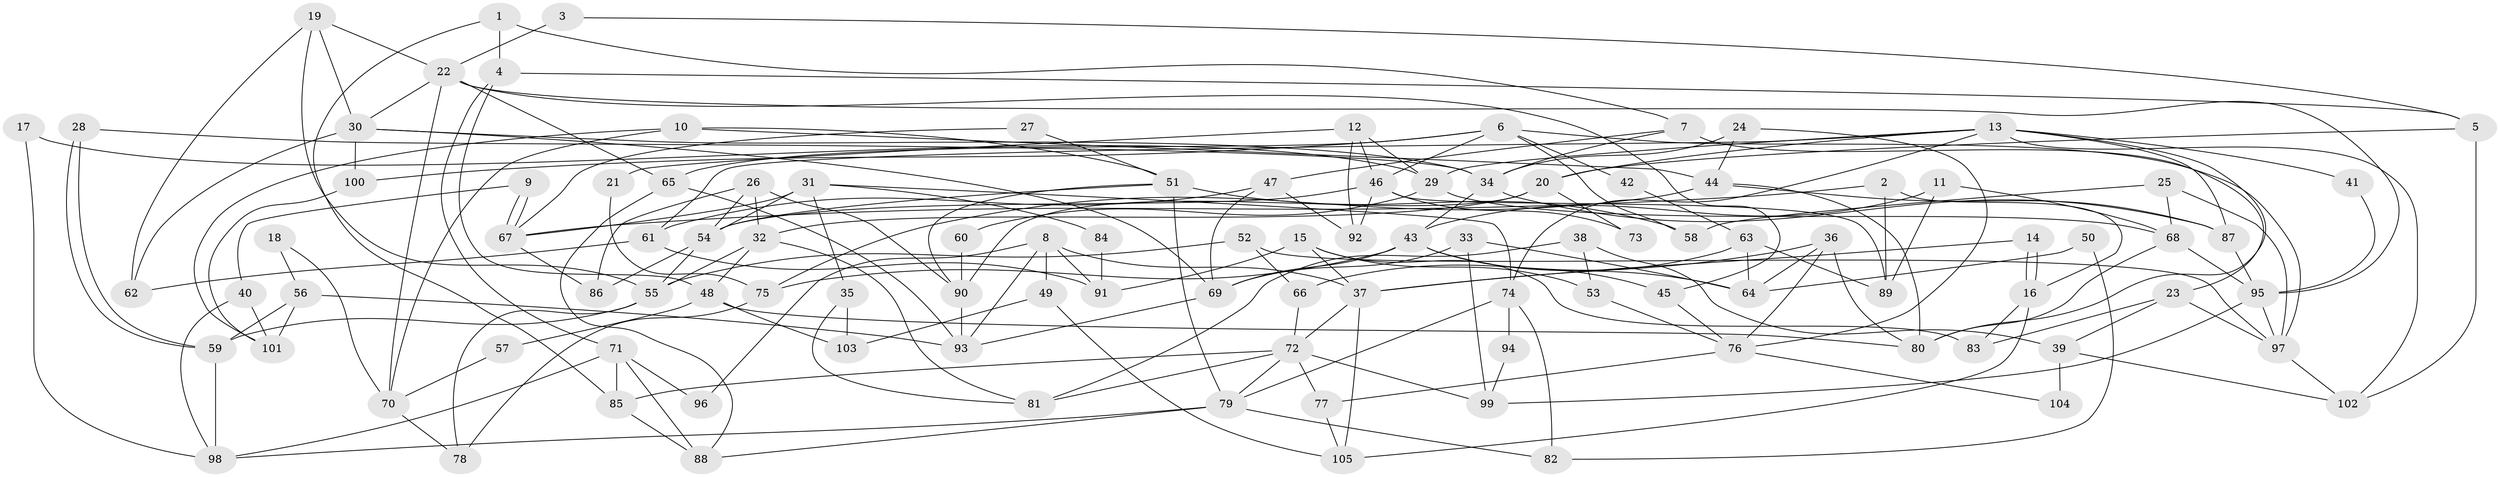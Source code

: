 // Generated by graph-tools (version 1.1) at 2025/02/03/09/25 03:02:03]
// undirected, 105 vertices, 210 edges
graph export_dot {
graph [start="1"]
  node [color=gray90,style=filled];
  1;
  2;
  3;
  4;
  5;
  6;
  7;
  8;
  9;
  10;
  11;
  12;
  13;
  14;
  15;
  16;
  17;
  18;
  19;
  20;
  21;
  22;
  23;
  24;
  25;
  26;
  27;
  28;
  29;
  30;
  31;
  32;
  33;
  34;
  35;
  36;
  37;
  38;
  39;
  40;
  41;
  42;
  43;
  44;
  45;
  46;
  47;
  48;
  49;
  50;
  51;
  52;
  53;
  54;
  55;
  56;
  57;
  58;
  59;
  60;
  61;
  62;
  63;
  64;
  65;
  66;
  67;
  68;
  69;
  70;
  71;
  72;
  73;
  74;
  75;
  76;
  77;
  78;
  79;
  80;
  81;
  82;
  83;
  84;
  85;
  86;
  87;
  88;
  89;
  90;
  91;
  92;
  93;
  94;
  95;
  96;
  97;
  98;
  99;
  100;
  101;
  102;
  103;
  104;
  105;
  1 -- 4;
  1 -- 7;
  1 -- 85;
  2 -- 67;
  2 -- 16;
  2 -- 89;
  3 -- 22;
  3 -- 5;
  4 -- 48;
  4 -- 71;
  4 -- 5;
  5 -- 102;
  5 -- 20;
  6 -- 58;
  6 -- 65;
  6 -- 42;
  6 -- 46;
  6 -- 97;
  6 -- 100;
  7 -- 47;
  7 -- 34;
  7 -- 23;
  8 -- 37;
  8 -- 93;
  8 -- 49;
  8 -- 91;
  8 -- 96;
  9 -- 67;
  9 -- 67;
  9 -- 40;
  10 -- 51;
  10 -- 44;
  10 -- 70;
  10 -- 101;
  11 -- 89;
  11 -- 43;
  11 -- 68;
  12 -- 29;
  12 -- 46;
  12 -- 21;
  12 -- 92;
  13 -- 20;
  13 -- 80;
  13 -- 29;
  13 -- 41;
  13 -- 61;
  13 -- 74;
  13 -- 87;
  13 -- 102;
  14 -- 37;
  14 -- 16;
  14 -- 16;
  15 -- 37;
  15 -- 53;
  15 -- 83;
  15 -- 91;
  16 -- 83;
  16 -- 105;
  17 -- 98;
  17 -- 29;
  18 -- 70;
  18 -- 56;
  19 -- 22;
  19 -- 30;
  19 -- 55;
  19 -- 62;
  20 -- 90;
  20 -- 32;
  20 -- 73;
  21 -- 75;
  22 -- 70;
  22 -- 65;
  22 -- 30;
  22 -- 45;
  22 -- 95;
  23 -- 97;
  23 -- 39;
  23 -- 83;
  24 -- 34;
  24 -- 44;
  24 -- 76;
  25 -- 97;
  25 -- 68;
  25 -- 58;
  26 -- 54;
  26 -- 32;
  26 -- 86;
  26 -- 90;
  27 -- 67;
  27 -- 51;
  28 -- 34;
  28 -- 59;
  28 -- 59;
  29 -- 68;
  29 -- 60;
  30 -- 62;
  30 -- 34;
  30 -- 69;
  30 -- 100;
  31 -- 54;
  31 -- 67;
  31 -- 35;
  31 -- 74;
  31 -- 84;
  32 -- 55;
  32 -- 48;
  32 -- 81;
  33 -- 69;
  33 -- 99;
  33 -- 64;
  34 -- 43;
  34 -- 87;
  35 -- 103;
  35 -- 81;
  36 -- 64;
  36 -- 37;
  36 -- 76;
  36 -- 80;
  37 -- 105;
  37 -- 72;
  38 -- 81;
  38 -- 39;
  38 -- 53;
  39 -- 102;
  39 -- 104;
  40 -- 101;
  40 -- 98;
  41 -- 95;
  42 -- 63;
  43 -- 45;
  43 -- 64;
  43 -- 69;
  43 -- 75;
  44 -- 87;
  44 -- 80;
  44 -- 75;
  45 -- 76;
  46 -- 92;
  46 -- 54;
  46 -- 73;
  46 -- 89;
  47 -- 69;
  47 -- 61;
  47 -- 92;
  48 -- 80;
  48 -- 57;
  48 -- 103;
  49 -- 105;
  49 -- 103;
  50 -- 82;
  50 -- 64;
  51 -- 79;
  51 -- 54;
  51 -- 58;
  51 -- 90;
  52 -- 55;
  52 -- 97;
  52 -- 66;
  53 -- 76;
  54 -- 55;
  54 -- 86;
  55 -- 59;
  55 -- 78;
  56 -- 101;
  56 -- 93;
  56 -- 59;
  57 -- 70;
  59 -- 98;
  60 -- 90;
  61 -- 91;
  61 -- 62;
  63 -- 89;
  63 -- 66;
  63 -- 64;
  65 -- 93;
  65 -- 88;
  66 -- 72;
  67 -- 86;
  68 -- 95;
  68 -- 80;
  69 -- 93;
  70 -- 78;
  71 -- 85;
  71 -- 98;
  71 -- 88;
  71 -- 96;
  72 -- 85;
  72 -- 81;
  72 -- 77;
  72 -- 79;
  72 -- 99;
  74 -- 79;
  74 -- 82;
  74 -- 94;
  75 -- 78;
  76 -- 77;
  76 -- 104;
  77 -- 105;
  79 -- 82;
  79 -- 88;
  79 -- 98;
  84 -- 91;
  85 -- 88;
  87 -- 95;
  90 -- 93;
  94 -- 99;
  95 -- 97;
  95 -- 99;
  97 -- 102;
  100 -- 101;
}
